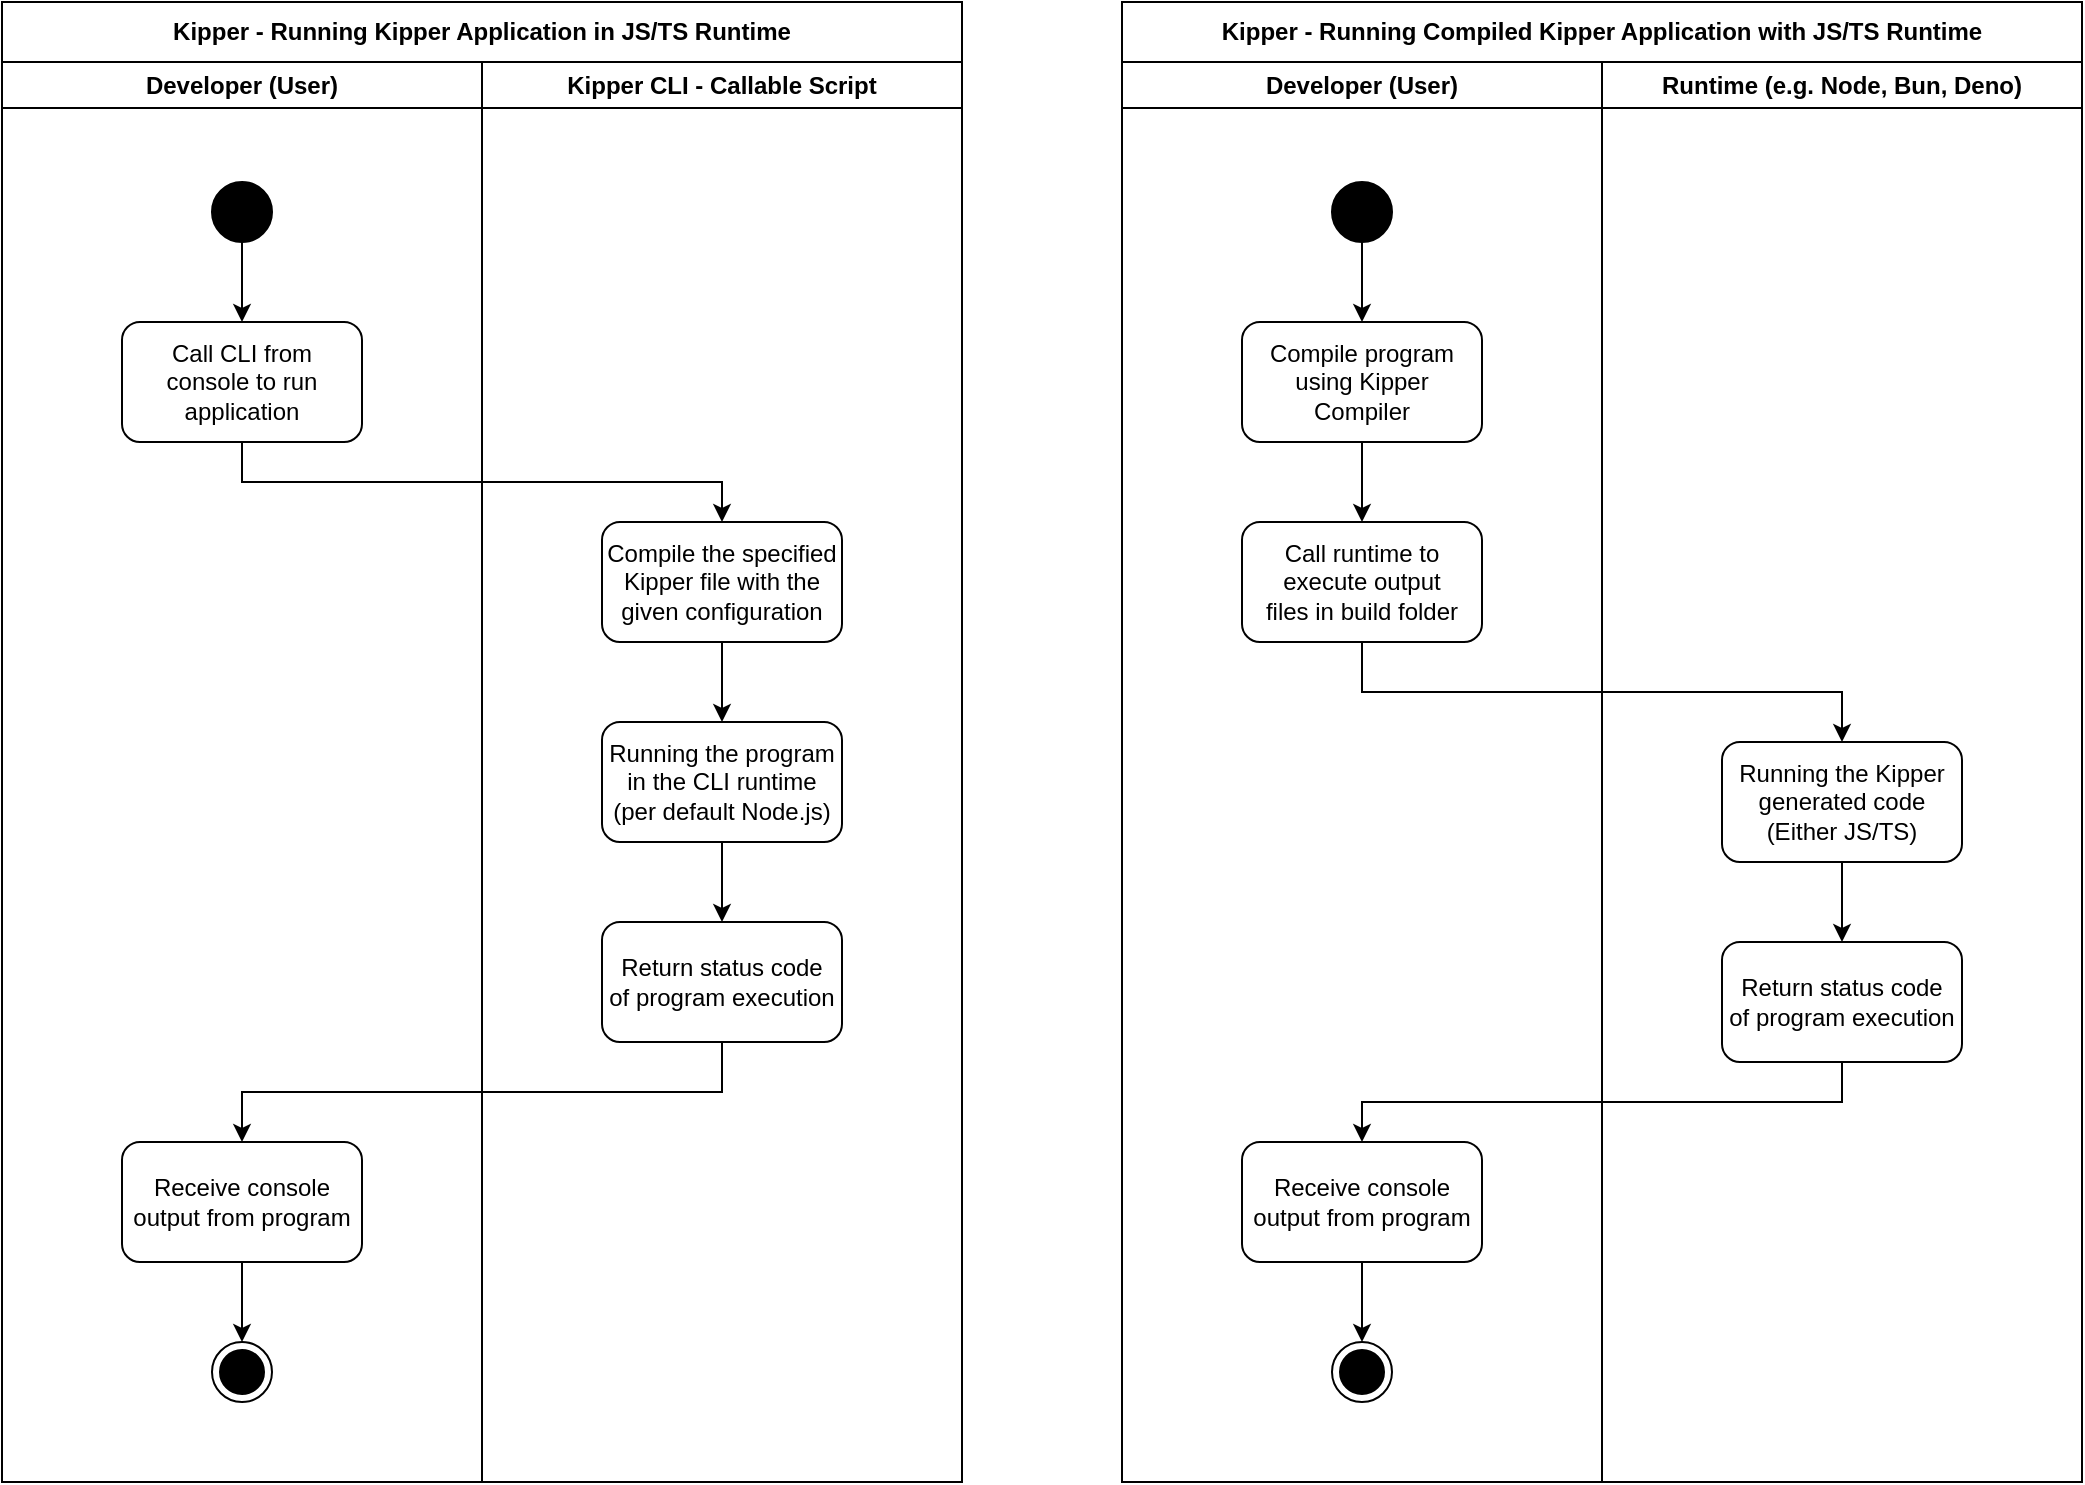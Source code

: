 <mxfile version="20.7.4" type="device"><diagram id="f824k7jR4l52aeokopzk" name="Page-1"><mxGraphModel dx="2620" dy="1068" grid="1" gridSize="10" guides="1" tooltips="1" connect="1" arrows="1" fold="1" page="1" pageScale="1" pageWidth="827" pageHeight="1169" math="0" shadow="0"><root><mxCell id="0"/><mxCell id="1" parent="0"/><mxCell id="3FhwgHaaDkE6fF2NFJzt-1" value="Kipper - Running Compiled Kipper Application with JS/TS Runtime" style="swimlane;whiteSpace=wrap;html=1;startSize=30;" vertex="1" parent="1"><mxGeometry x="-60" y="510" width="480" height="740" as="geometry"/></mxCell><mxCell id="3FhwgHaaDkE6fF2NFJzt-2" value="Runtime (e.g. Node, Bun, Deno)" style="swimlane;whiteSpace=wrap;html=1;" vertex="1" parent="3FhwgHaaDkE6fF2NFJzt-1"><mxGeometry x="240" y="30" width="240" height="710" as="geometry"/></mxCell><mxCell id="3FhwgHaaDkE6fF2NFJzt-95" style="edgeStyle=orthogonalEdgeStyle;rounded=0;orthogonalLoop=1;jettySize=auto;html=1;exitX=0.5;exitY=1;exitDx=0;exitDy=0;entryX=0.5;entryY=0;entryDx=0;entryDy=0;" edge="1" parent="3FhwgHaaDkE6fF2NFJzt-2" source="3FhwgHaaDkE6fF2NFJzt-86" target="3FhwgHaaDkE6fF2NFJzt-89"><mxGeometry relative="1" as="geometry"/></mxCell><mxCell id="3FhwgHaaDkE6fF2NFJzt-86" value="Running the Kipper generated code&lt;br&gt;(Either JS/TS)" style="rounded=1;whiteSpace=wrap;html=1;" vertex="1" parent="3FhwgHaaDkE6fF2NFJzt-2"><mxGeometry x="60" y="340" width="120" height="60" as="geometry"/></mxCell><mxCell id="3FhwgHaaDkE6fF2NFJzt-89" value="Return status code&lt;br&gt;of program execution" style="rounded=1;whiteSpace=wrap;html=1;" vertex="1" parent="3FhwgHaaDkE6fF2NFJzt-2"><mxGeometry x="60" y="440" width="120" height="60" as="geometry"/></mxCell><mxCell id="3FhwgHaaDkE6fF2NFJzt-3" value="Developer (User)" style="swimlane;whiteSpace=wrap;html=1;startSize=23;" vertex="1" parent="3FhwgHaaDkE6fF2NFJzt-1"><mxGeometry y="30" width="240" height="710" as="geometry"/></mxCell><mxCell id="3FhwgHaaDkE6fF2NFJzt-41" style="edgeStyle=orthogonalEdgeStyle;rounded=0;orthogonalLoop=1;jettySize=auto;html=1;exitX=0.5;exitY=1;exitDx=0;exitDy=0;entryX=0.5;entryY=0;entryDx=0;entryDy=0;" edge="1" parent="3FhwgHaaDkE6fF2NFJzt-3" source="3FhwgHaaDkE6fF2NFJzt-4"><mxGeometry relative="1" as="geometry"><mxPoint x="120.0" y="130" as="targetPoint"/></mxGeometry></mxCell><mxCell id="3FhwgHaaDkE6fF2NFJzt-4" value="" style="ellipse;fillColor=strokeColor;" vertex="1" parent="3FhwgHaaDkE6fF2NFJzt-3"><mxGeometry x="105" y="60" width="30" height="30" as="geometry"/></mxCell><mxCell id="3FhwgHaaDkE6fF2NFJzt-6" value="" style="ellipse;html=1;shape=endState;fillColor=strokeColor;" vertex="1" parent="3FhwgHaaDkE6fF2NFJzt-3"><mxGeometry x="105" y="640" width="30" height="30" as="geometry"/></mxCell><mxCell id="3FhwgHaaDkE6fF2NFJzt-8" style="edgeStyle=orthogonalEdgeStyle;rounded=0;orthogonalLoop=1;jettySize=auto;html=1;entryX=0.5;entryY=0;entryDx=0;entryDy=0;strokeWidth=1;endArrow=classic;endFill=1;" edge="1" parent="3FhwgHaaDkE6fF2NFJzt-3" source="3FhwgHaaDkE6fF2NFJzt-92" target="3FhwgHaaDkE6fF2NFJzt-6"><mxGeometry relative="1" as="geometry"><mxPoint x="120.0" y="600" as="sourcePoint"/></mxGeometry></mxCell><mxCell id="3FhwgHaaDkE6fF2NFJzt-84" value="Call runtime to execute output&lt;br&gt;files in build folder" style="rounded=1;whiteSpace=wrap;html=1;" vertex="1" parent="3FhwgHaaDkE6fF2NFJzt-3"><mxGeometry x="60" y="230" width="120" height="60" as="geometry"/></mxCell><mxCell id="3FhwgHaaDkE6fF2NFJzt-92" value="Receive console&lt;br&gt;output from program" style="rounded=1;whiteSpace=wrap;html=1;" vertex="1" parent="3FhwgHaaDkE6fF2NFJzt-3"><mxGeometry x="60" y="540" width="120" height="60" as="geometry"/></mxCell><mxCell id="3FhwgHaaDkE6fF2NFJzt-88" style="edgeStyle=orthogonalEdgeStyle;rounded=0;orthogonalLoop=1;jettySize=auto;html=1;exitX=0.5;exitY=1;exitDx=0;exitDy=0;entryX=0.5;entryY=0;entryDx=0;entryDy=0;" edge="1" parent="3FhwgHaaDkE6fF2NFJzt-1" source="3FhwgHaaDkE6fF2NFJzt-84" target="3FhwgHaaDkE6fF2NFJzt-86"><mxGeometry relative="1" as="geometry"/></mxCell><mxCell id="3FhwgHaaDkE6fF2NFJzt-94" style="edgeStyle=orthogonalEdgeStyle;rounded=0;orthogonalLoop=1;jettySize=auto;html=1;exitX=0.5;exitY=1;exitDx=0;exitDy=0;" edge="1" parent="3FhwgHaaDkE6fF2NFJzt-1" source="3FhwgHaaDkE6fF2NFJzt-89" target="3FhwgHaaDkE6fF2NFJzt-92"><mxGeometry relative="1" as="geometry"/></mxCell><mxCell id="3FhwgHaaDkE6fF2NFJzt-67" value="Kipper - Running Kipper Application in JS/TS Runtime" style="swimlane;whiteSpace=wrap;html=1;startSize=30;" vertex="1" parent="1"><mxGeometry x="-620" y="510" width="480" height="740" as="geometry"/></mxCell><mxCell id="3FhwgHaaDkE6fF2NFJzt-68" value="Kipper CLI - Callable Script" style="swimlane;whiteSpace=wrap;html=1;" vertex="1" parent="3FhwgHaaDkE6fF2NFJzt-67"><mxGeometry x="240" y="30" width="240" height="710" as="geometry"/></mxCell><mxCell id="3FhwgHaaDkE6fF2NFJzt-69" style="edgeStyle=orthogonalEdgeStyle;rounded=0;orthogonalLoop=1;jettySize=auto;html=1;exitX=0.5;exitY=1;exitDx=0;exitDy=0;entryX=0.5;entryY=0;entryDx=0;entryDy=0;" edge="1" parent="3FhwgHaaDkE6fF2NFJzt-68" source="3FhwgHaaDkE6fF2NFJzt-70" target="3FhwgHaaDkE6fF2NFJzt-72"><mxGeometry relative="1" as="geometry"/></mxCell><mxCell id="3FhwgHaaDkE6fF2NFJzt-70" value="Compile the specified Kipper file with the&lt;br&gt;given configuration" style="rounded=1;whiteSpace=wrap;html=1;" vertex="1" parent="3FhwgHaaDkE6fF2NFJzt-68"><mxGeometry x="60" y="230" width="120" height="60" as="geometry"/></mxCell><mxCell id="3FhwgHaaDkE6fF2NFJzt-71" style="edgeStyle=orthogonalEdgeStyle;rounded=0;orthogonalLoop=1;jettySize=auto;html=1;exitX=0.5;exitY=1;exitDx=0;exitDy=0;entryX=0.5;entryY=0;entryDx=0;entryDy=0;" edge="1" parent="3FhwgHaaDkE6fF2NFJzt-68" source="3FhwgHaaDkE6fF2NFJzt-72" target="3FhwgHaaDkE6fF2NFJzt-73"><mxGeometry relative="1" as="geometry"/></mxCell><mxCell id="3FhwgHaaDkE6fF2NFJzt-72" value="Running the program in the CLI runtime (per default Node.js)" style="rounded=1;whiteSpace=wrap;html=1;" vertex="1" parent="3FhwgHaaDkE6fF2NFJzt-68"><mxGeometry x="60" y="330" width="120" height="60" as="geometry"/></mxCell><mxCell id="3FhwgHaaDkE6fF2NFJzt-73" value="Return status code&lt;br&gt;of program execution" style="rounded=1;whiteSpace=wrap;html=1;" vertex="1" parent="3FhwgHaaDkE6fF2NFJzt-68"><mxGeometry x="60" y="430" width="120" height="60" as="geometry"/></mxCell><mxCell id="3FhwgHaaDkE6fF2NFJzt-74" value="Developer (User)" style="swimlane;whiteSpace=wrap;html=1;startSize=23;" vertex="1" parent="3FhwgHaaDkE6fF2NFJzt-67"><mxGeometry y="30" width="240" height="710" as="geometry"/></mxCell><mxCell id="3FhwgHaaDkE6fF2NFJzt-75" style="edgeStyle=orthogonalEdgeStyle;rounded=0;orthogonalLoop=1;jettySize=auto;html=1;exitX=0.5;exitY=1;exitDx=0;exitDy=0;entryX=0.5;entryY=0;entryDx=0;entryDy=0;" edge="1" parent="3FhwgHaaDkE6fF2NFJzt-74" source="3FhwgHaaDkE6fF2NFJzt-76" target="3FhwgHaaDkE6fF2NFJzt-79"><mxGeometry relative="1" as="geometry"/></mxCell><mxCell id="3FhwgHaaDkE6fF2NFJzt-76" value="" style="ellipse;fillColor=strokeColor;" vertex="1" parent="3FhwgHaaDkE6fF2NFJzt-74"><mxGeometry x="105" y="60" width="30" height="30" as="geometry"/></mxCell><mxCell id="3FhwgHaaDkE6fF2NFJzt-77" value="" style="ellipse;html=1;shape=endState;fillColor=strokeColor;" vertex="1" parent="3FhwgHaaDkE6fF2NFJzt-74"><mxGeometry x="105" y="640" width="30" height="30" as="geometry"/></mxCell><mxCell id="3FhwgHaaDkE6fF2NFJzt-78" style="edgeStyle=orthogonalEdgeStyle;rounded=0;orthogonalLoop=1;jettySize=auto;html=1;entryX=0.5;entryY=0;entryDx=0;entryDy=0;strokeWidth=1;endArrow=classic;endFill=1;" edge="1" parent="3FhwgHaaDkE6fF2NFJzt-74" source="3FhwgHaaDkE6fF2NFJzt-80" target="3FhwgHaaDkE6fF2NFJzt-77"><mxGeometry relative="1" as="geometry"><mxPoint x="120" y="600" as="sourcePoint"/></mxGeometry></mxCell><mxCell id="3FhwgHaaDkE6fF2NFJzt-79" value="Call CLI from &lt;br&gt;console to run&lt;br&gt;application" style="rounded=1;whiteSpace=wrap;html=1;" vertex="1" parent="3FhwgHaaDkE6fF2NFJzt-74"><mxGeometry x="60" y="130" width="120" height="60" as="geometry"/></mxCell><mxCell id="3FhwgHaaDkE6fF2NFJzt-80" value="Receive console&lt;br&gt;output from program" style="rounded=1;whiteSpace=wrap;html=1;" vertex="1" parent="3FhwgHaaDkE6fF2NFJzt-74"><mxGeometry x="60" y="540" width="120" height="60" as="geometry"/></mxCell><mxCell id="3FhwgHaaDkE6fF2NFJzt-81" style="edgeStyle=orthogonalEdgeStyle;rounded=0;orthogonalLoop=1;jettySize=auto;html=1;exitX=0.5;exitY=1;exitDx=0;exitDy=0;entryX=0.5;entryY=0;entryDx=0;entryDy=0;" edge="1" parent="3FhwgHaaDkE6fF2NFJzt-67" source="3FhwgHaaDkE6fF2NFJzt-79" target="3FhwgHaaDkE6fF2NFJzt-70"><mxGeometry relative="1" as="geometry"/></mxCell><mxCell id="3FhwgHaaDkE6fF2NFJzt-82" style="edgeStyle=orthogonalEdgeStyle;rounded=0;orthogonalLoop=1;jettySize=auto;html=1;exitX=0.5;exitY=1;exitDx=0;exitDy=0;entryX=0.5;entryY=0;entryDx=0;entryDy=0;" edge="1" parent="3FhwgHaaDkE6fF2NFJzt-67" source="3FhwgHaaDkE6fF2NFJzt-73" target="3FhwgHaaDkE6fF2NFJzt-80"><mxGeometry relative="1" as="geometry"/></mxCell><mxCell id="3FhwgHaaDkE6fF2NFJzt-85" style="edgeStyle=orthogonalEdgeStyle;rounded=0;orthogonalLoop=1;jettySize=auto;html=1;exitX=0.5;exitY=1;exitDx=0;exitDy=0;entryX=0.5;entryY=0;entryDx=0;entryDy=0;" edge="1" parent="1" source="3FhwgHaaDkE6fF2NFJzt-83" target="3FhwgHaaDkE6fF2NFJzt-84"><mxGeometry relative="1" as="geometry"/></mxCell><mxCell id="3FhwgHaaDkE6fF2NFJzt-83" value="Compile program&lt;br&gt;using Kipper Compiler" style="rounded=1;whiteSpace=wrap;html=1;" vertex="1" parent="1"><mxGeometry y="670" width="120" height="60" as="geometry"/></mxCell></root></mxGraphModel></diagram></mxfile>